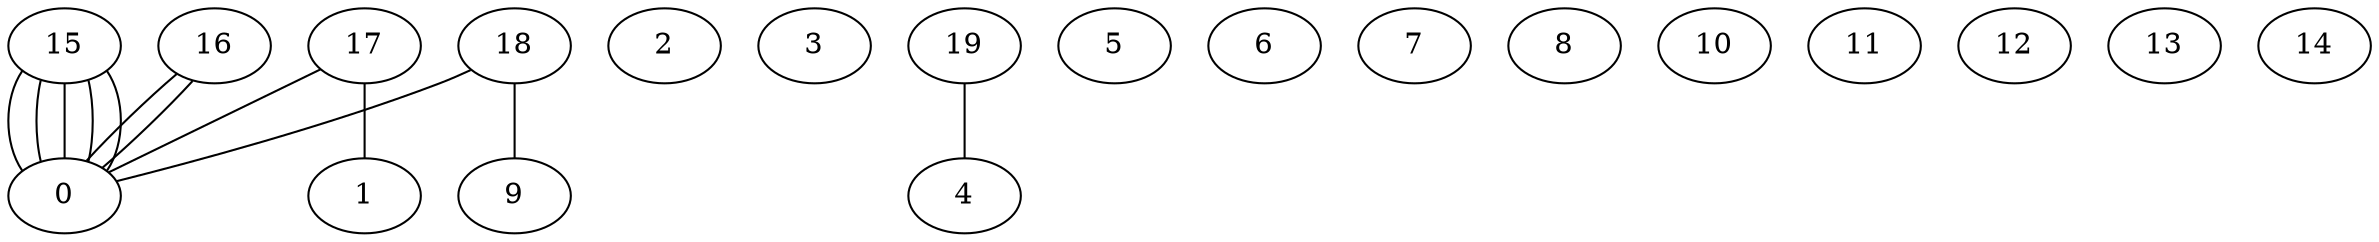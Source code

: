 graph G {
0;
1;
2;
3;
4;
5;
6;
7;
8;
9;
10;
11;
12;
13;
14;
15;
16;
17;
18;
19;
19--4 ;
18--0 ;
18--9 ;
17--1 ;
17--0 ;
16--0 ;
16--0 ;
15--0 ;
15--0 ;
15--0 ;
15--0 ;
15--0 ;
}
